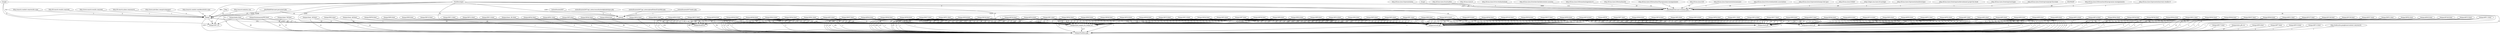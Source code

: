 digraph { 
node20 [label="/SiteWebIF/Intranet-etudiant.php"];
node8 [label="Google"];
node11 [label="NonRenseigne"];
node19 [label="http://if.insa-lyon.fr"];
node72 [label="http://if.insa-lyon.fr/vie-etudiante/laedi"];
node86 [label="http://if.insa-lyon.fr/recherche/laboratoires-associes"];
node139 [label="http://if.insa-lyon.fr/formation/ingenieur-if"];
node168 [label="http://if.insa-lyon.fr/formation/3if"];
node172 [label="http://if.insa-lyon.fr/formation/3if-programme-enseignements"];
node223 [label="http://if.insa-lyon.fr/fr"];
node224 [label="http://if.insa-lyon.fr/presentation/annuaire"];
node265 [label="http://if.insa-lyon.fr/vie-etudiante/les-associations"];
node323 [label="http://if.insa-lyon.fr/presentation/qui-fait-quoi"];
node330 [label="http://if.insa-lyon.fr/bibif"];
node358 [label="https://login.insa-lyon.fr/cas/login"];
node380 [label="http://if.insa-lyon.fr/presentation/historique"];
node466 [label="http://if.insa-lyon.fr/entreprise/deroulement-projet-fin-etude"];
node467 [label="http://if.insa-lyon.fr/entreprise/stages"];
node468 [label="http://if.insa-lyon.fr/entreprise/projet-fin-etude"];
node476 [label="/SiteWebIF"];
node483 [label="http://if.insa-lyon.fr/formation/4if-programme-enseignements"];
node484 [label="http://if.insa-lyon.fr/presentation/venir-etudier-if"];
node489 [label="http://if.insa-lyon.fr/presentation"];
node561 [label="/stages"];
node620 [label="http://if.insa-lyon.fr/actualites"];
node36 [label="/notesif"];
node102 [label="/SiteWebIF/Intranet-personnel.php"];
node269 [label="/notesif/saisie2007"];
node365 [label="/notesif/saisie2007/api_notes/consultationAlphabetique.php"];
node482 [label="/notesif/saisie2007/api_notes/uploadNotesFromWeb.php"];
node616 [label="/notesif/saisie2007/index.php"];
node10 [label="/temps/style_emploi_du_temps.css"];
node1 [label="/temps/4IF16.html"];
node3 [label="/temps/4IF18.html"];
node6 [label="/temps/3IF37.html"];
node7 [label="/temps/3IF38.html"];
node9 [label="/temps"];
node18 [label="/temps/3IF39.html"];
node24 [label="/temps/index.html"];
node25 [label="/temps/3IF40.html"];
node26 [label="/temps/3IF41.html"];
node27 [label="/temps/3IF42.html"];
node28 [label="/temps/3IF43.html"];
node30 [label="/temps/3IF44.html"];
node31 [label="/temps/3IF45.html"];
node37 [label="/temps/3IF46.html"];
node38 [label="/temps/3IF47.html"];
node39 [label="/temps/3IF48.html"];
node40 [label="/temps/3IF49.html"];
node41 [label="/temps/3IF50.html"];
node42 [label="/temps/3IF51.html"];
node43 [label="/temps/3IF52.html"];
node44 [label="/temps/3IF1.html"];
node45 [label="/temps/3IF2.html"];
node48 [label="/temps/3IF3.html"];
node49 [label="/temps/3IF4.html"];
node50 [label="/temps/3IF5.html"];
node51 [label="/temps/3IF6.html"];
node52 [label="/temps/3IF7.html"];
node53 [label="/temps/3IF8.html"];
node54 [label="/temps/3IF9.html"];
node55 [label="/temps/3IF10.html"];
node56 [label="/temps/3IF11.html"];
node57 [label="/temps/3IF12.html"];
node58 [label="/temps/3IF13.html"];
node59 [label="/temps/3IF14.html"];
node60 [label="/temps/3IF15.html"];
node61 [label="/temps/3IF16.html"];
node62 [label="/temps/3IF17.html"];
node63 [label="/temps/3IF18.html"];
node64 [label="/temps/3IF19.html"];
node65 [label="/temps/3IF20.html"];
node66 [label="/temps/3IF21.html"];
node67 [label="/temps/3IF22.html"];
node84 [label="/temps/4IF44.html"];
node87 [label="/temps/5IF47.html"];
node90 [label="/temps/4IF37.html"];
node91 [label="/temps/4IF38.html"];
node92 [label="/temps/4IF39.html"];
node93 [label="/temps/4IF40.html"];
node94 [label="/temps/4IF41.html"];
node95 [label="/temps/4IF42.html"];
node96 [label="/temps/4IF43.html"];
node97 [label="/temps/4IF45.html"];
node108 [label="/temps/choix_3if.html"];
node110 [label="/temps/4IF46.html"];
node111 [label="/temps/4IF47.html"];
node112 [label="/temps/4IF48.html"];
node113 [label="/temps/4IF49.html"];
node114 [label="/temps/4IF50.html"];
node115 [label="/temps/4IF51.html"];
node116 [label="/temps/4IF52.html"];
node117 [label="/temps/4IF1.html"];
node118 [label="/temps/4IF2.html"];
node119 [label="/temps/4IF3.html"];
node121 [label="/temps/4IF5.html"];
node122 [label="/temps/4IF6.html"];
node124 [label="/temps/4IF8.html"];
node125 [label="/temps/4IF9.html"];
node128 [label="/temps/4IF12.html"];
node130 [label="/temps/4IF14.html"];
node145 [label="/temps/5IF41.html"];
node146 [label="/temps/5IF40.html"];
node147 [label="/temps/5IF39.html"];
node148 [label="/temps/5IF42.html"];
node149 [label="/temps/5IF43.html"];
node154 [label="/temps/4IF36.html"];
node159 [label="/temps/3IF36.html"];
node160 [label="/temps/choix_2fc.html"];
node165 [label="/temps/choix_4if.html"];
node175 [label="/temps/5IF37.html"];
node176 [label="/temps/5IF38.html"];
node194 [label="/temps/5IF44.html"];
node195 [label="/temps/5IF45.html"];
node196 [label="/temps/5IF46.html"];
node197 [label="/temps/5IF48.html"];
node198 [label="/temps/5IF49.html"];
node199 [label="/temps/5IF50.html"];
node200 [label="/temps/5IF51.html"];
node201 [label="/temps/5IF52.html"];
node202 [label="/temps/5IF1.html"];
node203 [label="/temps/5IF2.html"];
node204 [label="/temps/5IF3.html"];
node205 [label="/temps/5IF4.html"];
node206 [label="/temps/5IF5.html"];
node207 [label="/temps/5IF6.html"];
node208 [label="/temps/5IF7.html"];
node210 [label="/temps/5IF8.html"];
node211 [label="/temps/5IF9.html"];
node212 [label="/temps/5IF10.html"];
node213 [label="/temps/5IF11.html"];
node214 [label="/temps/5IF12.html"];
node215 [label="/temps/5IF13.html"];
node222 [label="/temps/2FC43.html"];
node239 [label="/temps/5IF27.html"];
node263 [label="/temps/5IF36.html"];
node333 [label="/temps/choix_5if.html"];
node662 [label="/temps/4IF38"];
node13 [label="/temps/FondInsa.jpg"];
node0 [label="/temps/4IF15.html"];
node2 [label="/temps/4IF17.html"];
node73 [label="/temps/SoutenancesPFE.html"];
node74 [label="/temps/style_pfe.css"];
node120 [label="/temps/4IF4.html"];
node123 [label="/temps/4IF7.html"];
node126 [label="/temps/4IF10.html"];
node127 [label="/temps/4IF11.html"];
node129 [label="/temps/4IF13.html"];
node775 [label="http://webcache.googleusercontent.com/search"];
node16 [label="/temps/suivant.gif"];
node5 [label="/temps/4IF20.html"];
node131 [label="/temps/4IF21.html"];
node216 [label="/temps/2FC37.html"];
node217 [label="/temps/2FC38.html"];
node218 [label="/temps/2FC39.html"];
node219 [label="/temps/2FC40.html"];
node446 [label="/temps/2FC5.html"];
node451 [label="/temps/2FC10.html"];
node15 [label="/temps/choix.gif"];
node14 [label="/temps/precedent.gif"];
node12 [label="/temps/InsaIF.ico"];
node9 [label="/temps"];
node152 [label="http://www.netvibes.com/privatepage/1"];
node167 [label="http://search.conduit.com/ResultsExt.aspx"];
node301 [label="Bing"];
node324 [label="http://search.babylon.com"];
node373 [label="http://search.conduit.com/results.aspx"];
node590 [label="http://fr.search-results.com/web"];
node610 [label="http://www.search-results.com/web"];
node640 [label="http://fr.search.yahoo.com/search"];
node22 [label="/temps/3IF1.ics"];
node8 -> node20 [label="2"];node11 -> node20 [label="6471"];node19 -> node20 [label="3640"];node72 -> node20 [label="116"];node86 -> node20 [label="1"];node139 -> node20 [label="20"];node168 -> node20 [label="14"];node172 -> node20 [label="3"];node223 -> node20 [label="23"];node224 -> node20 [label="5"];node265 -> node20 [label="24"];node323 -> node20 [label="9"];node330 -> node20 [label="5"];node358 -> node20 [label="26"];node380 -> node20 [label="3"];node466 -> node20 [label="1"];node467 -> node20 [label="1"];node468 -> node20 [label="2"];node476 -> node20 [label="28"];node483 -> node20 [label="2"];node484 -> node20 [label="3"];node489 -> node20 [label="25"];node561 -> node20 [label="1"];node620 -> node20 [label="1"];node11 -> node36 [label="2246"];node20 -> node36 [label="2123"];node102 -> node36 [label="61"];node269 -> node36 [label="3"];node365 -> node36 [label="1"];node482 -> node36 [label="2"];node616 -> node36 [label="1"];node1 -> node10 [label="3"];node3 -> node10 [label="1"];node6 -> node10 [label="149"];node7 -> node10 [label="150"];node9 -> node10 [label="2103"];node11 -> node10 [label="83"];node18 -> node10 [label="188"];node20 -> node10 [label="5"];node24 -> node10 [label="84"];node25 -> node10 [label="55"];node26 -> node10 [label="22"];node27 -> node10 [label="13"];node28 -> node10 [label="13"];node30 -> node10 [label="48"];node31 -> node10 [label="17"];node37 -> node10 [label="3"];node38 -> node10 [label="4"];node39 -> node10 [label="6"];node40 -> node10 [label="6"];node41 -> node10 [label="4"];node42 -> node10 [label="5"];node43 -> node10 [label="3"];node44 -> node10 [label="4"];node45 -> node10 [label="3"];node48 -> node10 [label="3"];node49 -> node10 [label="2"];node50 -> node10 [label="3"];node51 -> node10 [label="3"];node52 -> node10 [label="2"];node53 -> node10 [label="3"];node54 -> node10 [label="3"];node55 -> node10 [label="2"];node56 -> node10 [label="2"];node57 -> node10 [label="2"];node58 -> node10 [label="2"];node59 -> node10 [label="2"];node60 -> node10 [label="4"];node61 -> node10 [label="3"];node62 -> node10 [label="5"];node63 -> node10 [label="7"];node64 -> node10 [label="5"];node65 -> node10 [label="4"];node66 -> node10 [label="6"];node67 -> node10 [label="2"];node84 -> node10 [label="16"];node87 -> node10 [label="3"];node90 -> node10 [label="14"];node91 -> node10 [label="289"];node92 -> node10 [label="174"];node93 -> node10 [label="89"];node94 -> node10 [label="43"];node95 -> node10 [label="47"];node96 -> node10 [label="16"];node97 -> node10 [label="5"];node108 -> node10 [label="10"];node110 -> node10 [label="4"];node111 -> node10 [label="4"];node112 -> node10 [label="6"];node113 -> node10 [label="3"];node114 -> node10 [label="2"];node115 -> node10 [label="2"];node116 -> node10 [label="2"];node117 -> node10 [label="2"];node118 -> node10 [label="2"];node119 -> node10 [label="5"];node121 -> node10 [label="1"];node122 -> node10 [label="2"];node124 -> node10 [label="2"];node125 -> node10 [label="4"];node128 -> node10 [label="1"];node130 -> node10 [label="1"];node145 -> node10 [label="13"];node146 -> node10 [label="172"];node147 -> node10 [label="295"];node148 -> node10 [label="9"];node149 -> node10 [label="9"];node154 -> node10 [label="3"];node159 -> node10 [label="4"];node160 -> node10 [label="1"];node165 -> node10 [label="43"];node175 -> node10 [label="4"];node176 -> node10 [label="7"];node194 -> node10 [label="7"];node195 -> node10 [label="3"];node196 -> node10 [label="1"];node197 -> node10 [label="4"];node198 -> node10 [label="3"];node199 -> node10 [label="1"];node200 -> node10 [label="1"];node201 -> node10 [label="2"];node202 -> node10 [label="2"];node203 -> node10 [label="1"];node204 -> node10 [label="1"];node205 -> node10 [label="1"];node206 -> node10 [label="1"];node207 -> node10 [label="1"];node208 -> node10 [label="4"];node210 -> node10 [label="1"];node211 -> node10 [label="3"];node212 -> node10 [label="1"];node213 -> node10 [label="1"];node214 -> node10 [label="1"];node215 -> node10 [label="1"];node222 -> node10 [label="1"];node239 -> node10 [label="2"];node263 -> node10 [label="1"];node333 -> node10 [label="23"];node662 -> node10 [label="1"];node0 -> node13 [label="2"];node1 -> node13 [label="2"];node2 -> node13 [label="1"];node6 -> node13 [label="103"];node7 -> node13 [label="108"];node9 -> node13 [label="1238"];node10 -> node13 [label="1677"];node11 -> node13 [label="32"];node18 -> node13 [label="115"];node20 -> node13 [label="5"];node24 -> node13 [label="36"];node25 -> node13 [label="26"];node26 -> node13 [label="7"];node27 -> node13 [label="3"];node28 -> node13 [label="2"];node30 -> node13 [label="18"];node31 -> node13 [label="6"];node38 -> node13 [label="1"];node39 -> node13 [label="1"];node40 -> node13 [label="2"];node42 -> node13 [label="1"];node50 -> node13 [label="1"];node60 -> node13 [label="2"];node63 -> node13 [label="1"];node66 -> node13 [label="1"];node73 -> node13 [label="60"];node74 -> node13 [label="27"];node84 -> node13 [label="6"];node87 -> node13 [label="2"];node90 -> node13 [label="12"];node91 -> node13 [label="196"];node92 -> node13 [label="127"];node93 -> node13 [label="36"];node94 -> node13 [label="8"];node95 -> node13 [label="2"];node96 -> node13 [label="9"];node97 -> node13 [label="3"];node108 -> node13 [label="12"];node110 -> node13 [label="3"];node111 -> node13 [label="1"];node112 -> node13 [label="1"];node113 -> node13 [label="1"];node114 -> node13 [label="1"];node115 -> node13 [label="1"];node116 -> node13 [label="1"];node117 -> node13 [label="1"];node118 -> node13 [label="1"];node119 -> node13 [label="5"];node120 -> node13 [label="1"];node121 -> node13 [label="1"];node122 -> node13 [label="1"];node123 -> node13 [label="2"];node124 -> node13 [label="3"];node125 -> node13 [label="6"];node126 -> node13 [label="1"];node127 -> node13 [label="1"];node128 -> node13 [label="2"];node129 -> node13 [label="1"];node130 -> node13 [label="1"];node145 -> node13 [label="3"];node146 -> node13 [label="80"];node147 -> node13 [label="184"];node148 -> node13 [label="1"];node149 -> node13 [label="4"];node159 -> node13 [label="1"];node165 -> node13 [label="26"];node176 -> node13 [label="3"];node194 -> node13 [label="5"];node195 -> node13 [label="2"];node196 -> node13 [label="1"];node197 -> node13 [label="3"];node198 -> node13 [label="1"];node199 -> node13 [label="1"];node200 -> node13 [label="1"];node201 -> node13 [label="2"];node202 -> node13 [label="1"];node203 -> node13 [label="1"];node204 -> node13 [label="1"];node205 -> node13 [label="1"];node211 -> node13 [label="2"];node239 -> node13 [label="2"];node333 -> node13 [label="13"];node775 -> node13 [label="1"];node0 -> node16 [label="1"];node1 -> node16 [label="3"];node3 -> node16 [label="1"];node5 -> node16 [label="1"];node6 -> node16 [label="445"];node7 -> node16 [label="467"];node11 -> node16 [label="33"];node18 -> node16 [label="428"];node25 -> node16 [label="177"];node26 -> node16 [label="32"];node27 -> node16 [label="18"];node28 -> node16 [label="21"];node30 -> node16 [label="56"];node31 -> node16 [label="20"];node37 -> node16 [label="6"];node38 -> node16 [label="4"];node39 -> node16 [label="7"];node40 -> node16 [label="7"];node41 -> node16 [label="4"];node42 -> node16 [label="5"];node43 -> node16 [label="3"];node44 -> node16 [label="3"];node45 -> node16 [label="6"];node48 -> node16 [label="4"];node49 -> node16 [label="2"];node50 -> node16 [label="3"];node51 -> node16 [label="3"];node52 -> node16 [label="2"];node53 -> node16 [label="3"];node54 -> node16 [label="4"];node55 -> node16 [label="2"];node56 -> node16 [label="2"];node57 -> node16 [label="2"];node58 -> node16 [label="2"];node59 -> node16 [label="2"];node60 -> node16 [label="4"];node61 -> node16 [label="4"];node62 -> node16 [label="5"];node63 -> node16 [label="8"];node64 -> node16 [label="5"];node65 -> node16 [label="4"];node66 -> node16 [label="6"];node67 -> node16 [label="2"];node84 -> node16 [label="15"];node87 -> node16 [label="4"];node90 -> node16 [label="80"];node91 -> node16 [label="615"];node92 -> node16 [label="415"];node93 -> node16 [label="191"];node94 -> node16 [label="47"];node95 -> node16 [label="53"];node96 -> node16 [label="14"];node97 -> node16 [label="7"];node110 -> node16 [label="4"];node111 -> node16 [label="4"];node112 -> node16 [label="6"];node113 -> node16 [label="2"];node114 -> node16 [label="2"];node115 -> node16 [label="3"];node116 -> node16 [label="1"];node117 -> node16 [label="1"];node118 -> node16 [label="1"];node119 -> node16 [label="4"];node121 -> node16 [label="1"];node122 -> node16 [label="2"];node124 -> node16 [label="2"];node125 -> node16 [label="6"];node127 -> node16 [label="1"];node128 -> node16 [label="1"];node130 -> node16 [label="1"];node131 -> node16 [label="1"];node145 -> node16 [label="15"];node146 -> node16 [label="220"];node147 -> node16 [label="499"];node148 -> node16 [label="11"];node149 -> node16 [label="11"];node154 -> node16 [label="3"];node159 -> node16 [label="4"];node175 -> node16 [label="24"];node176 -> node16 [label="61"];node194 -> node16 [label="7"];node195 -> node16 [label="2"];node197 -> node16 [label="3"];node198 -> node16 [label="2"];node200 -> node16 [label="1"];node201 -> node16 [label="1"];node202 -> node16 [label="2"];node204 -> node16 [label="1"];node206 -> node16 [label="1"];node208 -> node16 [label="5"];node211 -> node16 [label="4"];node216 -> node16 [label="1"];node217 -> node16 [label="1"];node218 -> node16 [label="5"];node219 -> node16 [label="5"];node222 -> node16 [label="2"];node239 -> node16 [label="2"];node263 -> node16 [label="1"];node446 -> node16 [label="1"];node451 -> node16 [label="1"];node662 -> node16 [label="1"];node0 -> node15 [label="1"];node1 -> node15 [label="3"];node3 -> node15 [label="1"];node5 -> node15 [label="1"];node6 -> node15 [label="449"];node7 -> node15 [label="469"];node11 -> node15 [label="33"];node18 -> node15 [label="429"];node25 -> node15 [label="174"];node26 -> node15 [label="30"];node27 -> node15 [label="15"];node28 -> node15 [label="16"];node30 -> node15 [label="51"];node31 -> node15 [label="17"];node37 -> node15 [label="5"];node38 -> node15 [label="4"];node39 -> node15 [label="7"];node40 -> node15 [label="7"];node41 -> node15 [label="4"];node42 -> node15 [label="5"];node43 -> node15 [label="3"];node44 -> node15 [label="2"];node45 -> node15 [label="6"];node48 -> node15 [label="4"];node49 -> node15 [label="2"];node50 -> node15 [label="3"];node51 -> node15 [label="3"];node52 -> node15 [label="2"];node53 -> node15 [label="3"];node54 -> node15 [label="4"];node55 -> node15 [label="2"];node56 -> node15 [label="2"];node57 -> node15 [label="2"];node58 -> node15 [label="2"];node59 -> node15 [label="2"];node60 -> node15 [label="4"];node61 -> node15 [label="4"];node62 -> node15 [label="5"];node63 -> node15 [label="8"];node64 -> node15 [label="5"];node65 -> node15 [label="4"];node66 -> node15 [label="6"];node67 -> node15 [label="2"];node84 -> node15 [label="15"];node87 -> node15 [label="4"];node90 -> node15 [label="81"];node91 -> node15 [label="612"];node92 -> node15 [label="420"];node93 -> node15 [label="192"];node94 -> node15 [label="47"];node95 -> node15 [label="54"];node96 -> node15 [label="14"];node97 -> node15 [label="7"];node110 -> node15 [label="4"];node111 -> node15 [label="4"];node112 -> node15 [label="6"];node113 -> node15 [label="2"];node114 -> node15 [label="2"];node115 -> node15 [label="3"];node116 -> node15 [label="1"];node117 -> node15 [label="1"];node118 -> node15 [label="1"];node119 -> node15 [label="4"];node121 -> node15 [label="1"];node122 -> node15 [label="2"];node124 -> node15 [label="2"];node125 -> node15 [label="6"];node127 -> node15 [label="1"];node128 -> node15 [label="1"];node130 -> node15 [label="1"];node131 -> node15 [label="1"];node145 -> node15 [label="15"];node146 -> node15 [label="223"];node147 -> node15 [label="500"];node148 -> node15 [label="12"];node149 -> node15 [label="11"];node154 -> node15 [label="3"];node159 -> node15 [label="4"];node175 -> node15 [label="24"];node176 -> node15 [label="60"];node194 -> node15 [label="7"];node195 -> node15 [label="2"];node197 -> node15 [label="3"];node198 -> node15 [label="2"];node200 -> node15 [label="1"];node201 -> node15 [label="1"];node202 -> node15 [label="2"];node204 -> node15 [label="1"];node206 -> node15 [label="1"];node208 -> node15 [label="5"];node211 -> node15 [label="4"];node216 -> node15 [label="1"];node217 -> node15 [label="1"];node218 -> node15 [label="5"];node219 -> node15 [label="5"];node222 -> node15 [label="2"];node239 -> node15 [label="2"];node263 -> node15 [label="1"];node446 -> node15 [label="1"];node451 -> node15 [label="1"];node662 -> node15 [label="1"];node0 -> node14 [label="1"];node1 -> node14 [label="3"];node3 -> node14 [label="1"];node5 -> node14 [label="1"];node6 -> node14 [label="441"];node7 -> node14 [label="466"];node11 -> node14 [label="36"];node18 -> node14 [label="417"];node25 -> node14 [label="169"];node26 -> node14 [label="29"];node27 -> node14 [label="15"];node28 -> node14 [label="16"];node30 -> node14 [label="52"];node31 -> node14 [label="17"];node37 -> node14 [label="5"];node38 -> node14 [label="4"];node39 -> node14 [label="7"];node40 -> node14 [label="7"];node41 -> node14 [label="4"];node42 -> node14 [label="5"];node43 -> node14 [label="3"];node44 -> node14 [label="3"];node45 -> node14 [label="6"];node48 -> node14 [label="4"];node49 -> node14 [label="2"];node50 -> node14 [label="3"];node51 -> node14 [label="3"];node52 -> node14 [label="2"];node53 -> node14 [label="3"];node54 -> node14 [label="4"];node55 -> node14 [label="2"];node56 -> node14 [label="2"];node57 -> node14 [label="2"];node58 -> node14 [label="2"];node59 -> node14 [label="2"];node60 -> node14 [label="4"];node61 -> node14 [label="4"];node62 -> node14 [label="5"];node63 -> node14 [label="8"];node64 -> node14 [label="5"];node65 -> node14 [label="4"];node66 -> node14 [label="6"];node67 -> node14 [label="2"];node84 -> node14 [label="15"];node87 -> node14 [label="4"];node90 -> node14 [label="80"];node91 -> node14 [label="606"];node92 -> node14 [label="415"];node93 -> node14 [label="191"];node94 -> node14 [label="55"];node95 -> node14 [label="53"];node96 -> node14 [label="14"];node97 -> node14 [label="7"];node110 -> node14 [label="4"];node111 -> node14 [label="4"];node112 -> node14 [label="6"];node113 -> node14 [label="2"];node114 -> node14 [label="2"];node115 -> node14 [label="3"];node116 -> node14 [label="1"];node117 -> node14 [label="1"];node118 -> node14 [label="1"];node119 -> node14 [label="4"];node121 -> node14 [label="3"];node122 -> node14 [label="2"];node124 -> node14 [label="2"];node125 -> node14 [label="6"];node127 -> node14 [label="1"];node128 -> node14 [label="1"];node130 -> node14 [label="1"];node131 -> node14 [label="1"];node145 -> node14 [label="15"];node146 -> node14 [label="222"];node147 -> node14 [label="492"];node148 -> node14 [label="12"];node149 -> node14 [label="11"];node154 -> node14 [label="3"];node159 -> node14 [label="4"];node175 -> node14 [label="24"];node176 -> node14 [label="60"];node194 -> node14 [label="7"];node195 -> node14 [label="2"];node197 -> node14 [label="3"];node198 -> node14 [label="2"];node200 -> node14 [label="1"];node201 -> node14 [label="1"];node202 -> node14 [label="2"];node204 -> node14 [label="1"];node206 -> node14 [label="1"];node208 -> node14 [label="5"];node211 -> node14 [label="4"];node216 -> node14 [label="1"];node217 -> node14 [label="1"];node218 -> node14 [label="5"];node219 -> node14 [label="5"];node222 -> node14 [label="2"];node239 -> node14 [label="2"];node263 -> node14 [label="1"];node446 -> node14 [label="1"];node451 -> node14 [label="1"];node662 -> node14 [label="1"];node6 -> node12 [label="17"];node7 -> node12 [label="16"];node9 -> node12 [label="374"];node11 -> node12 [label="2300"];node18 -> node12 [label="24"];node24 -> node12 [label="6"];node25 -> node12 [label="2"];node26 -> node12 [label="1"];node28 -> node12 [label="1"];node30 -> node12 [label="2"];node38 -> node12 [label="1"];node39 -> node12 [label="1"];node42 -> node12 [label="1"];node44 -> node12 [label="2"];node50 -> node12 [label="1"];node73 -> node12 [label="11"];node84 -> node12 [label="4"];node91 -> node12 [label="62"];node92 -> node12 [label="67"];node93 -> node12 [label="44"];node94 -> node12 [label="33"];node95 -> node12 [label="40"];node96 -> node12 [label="2"];node108 -> node12 [label="8"];node112 -> node12 [label="3"];node119 -> node12 [label="3"];node145 -> node12 [label="2"];node146 -> node12 [label="5"];node147 -> node12 [label="12"];node149 -> node12 [label="1"];node165 -> node12 [label="19"];node239 -> node12 [label="2"];node333 -> node12 [label="1"];node8 -> node9 [label="523"];node9 -> node9 [label="9"];node11 -> node9 [label="965"];node20 -> node9 [label="1218"];node102 -> node9 [label="57"];node152 -> node9 [label="5"];node167 -> node9 [label="2"];node301 -> node9 [label="12"];node324 -> node9 [label="1"];node373 -> node9 [label="1"];node590 -> node9 [label="2"];node610 -> node9 [label="1"];node640 -> node9 [label="1"];node8 -> node22 [label="4"];node9 -> node22 [label="10"];node11 -> node22 [label="2149"];node24 -> node22 [label="2"];
}